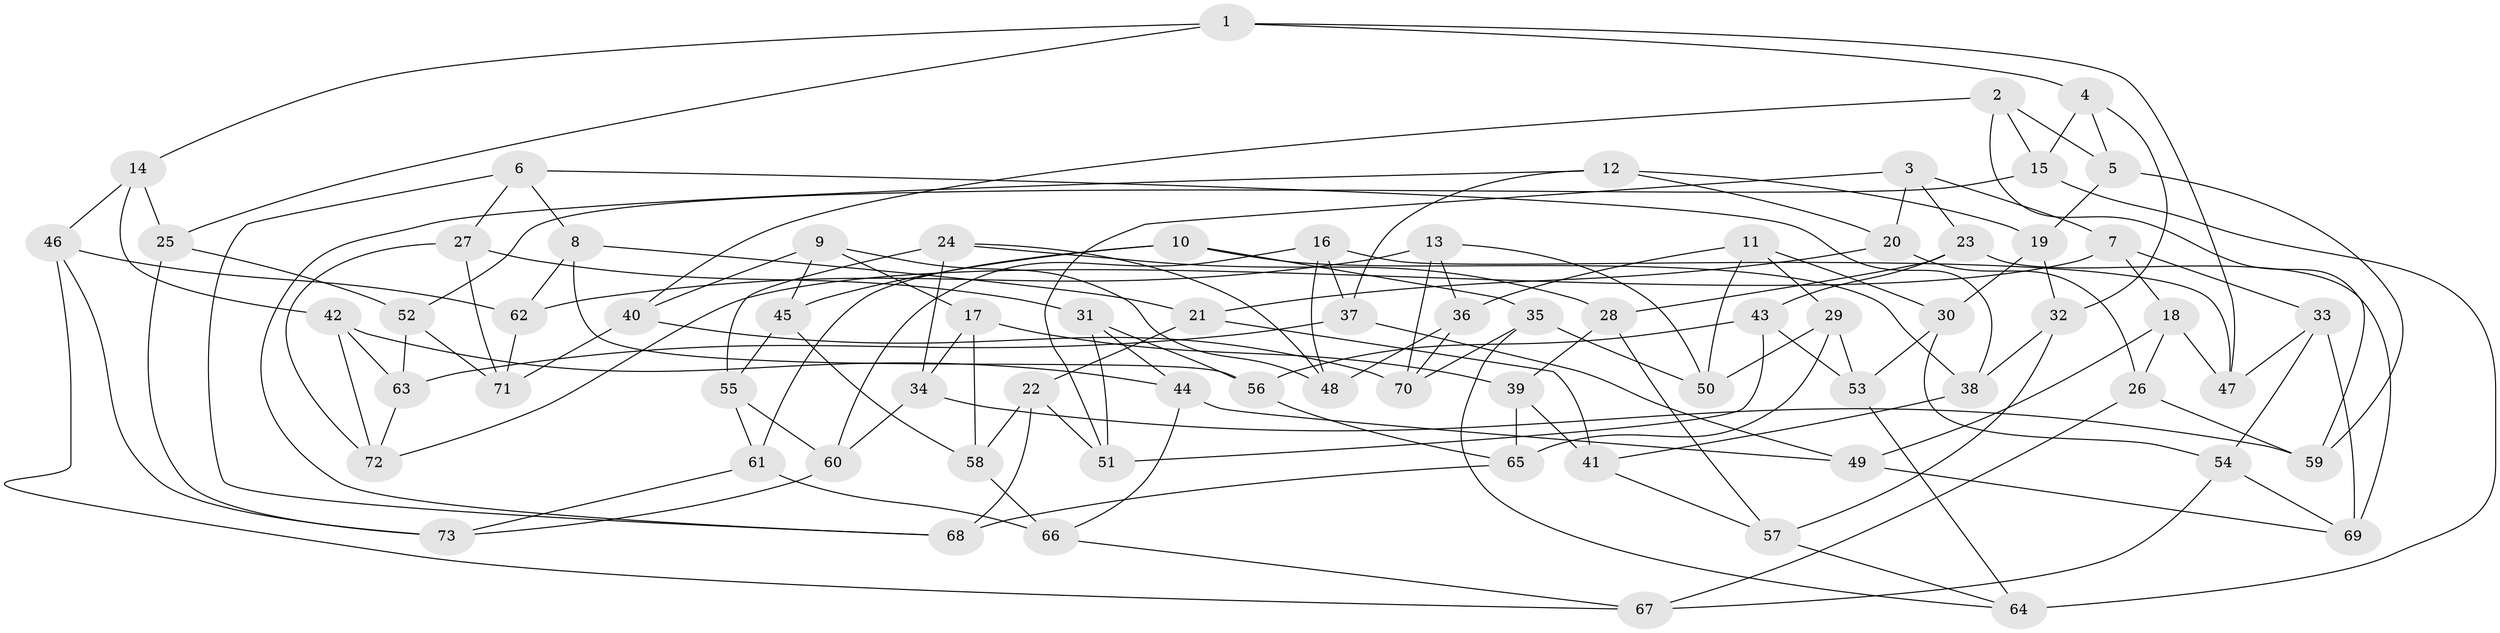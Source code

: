 // Generated by graph-tools (version 1.1) at 2025/16/03/09/25 04:16:35]
// undirected, 73 vertices, 146 edges
graph export_dot {
graph [start="1"]
  node [color=gray90,style=filled];
  1;
  2;
  3;
  4;
  5;
  6;
  7;
  8;
  9;
  10;
  11;
  12;
  13;
  14;
  15;
  16;
  17;
  18;
  19;
  20;
  21;
  22;
  23;
  24;
  25;
  26;
  27;
  28;
  29;
  30;
  31;
  32;
  33;
  34;
  35;
  36;
  37;
  38;
  39;
  40;
  41;
  42;
  43;
  44;
  45;
  46;
  47;
  48;
  49;
  50;
  51;
  52;
  53;
  54;
  55;
  56;
  57;
  58;
  59;
  60;
  61;
  62;
  63;
  64;
  65;
  66;
  67;
  68;
  69;
  70;
  71;
  72;
  73;
  1 -- 14;
  1 -- 4;
  1 -- 47;
  1 -- 25;
  2 -- 5;
  2 -- 59;
  2 -- 15;
  2 -- 40;
  3 -- 51;
  3 -- 7;
  3 -- 23;
  3 -- 20;
  4 -- 32;
  4 -- 15;
  4 -- 5;
  5 -- 59;
  5 -- 19;
  6 -- 27;
  6 -- 38;
  6 -- 68;
  6 -- 8;
  7 -- 72;
  7 -- 18;
  7 -- 33;
  8 -- 56;
  8 -- 21;
  8 -- 62;
  9 -- 48;
  9 -- 45;
  9 -- 40;
  9 -- 17;
  10 -- 35;
  10 -- 61;
  10 -- 45;
  10 -- 38;
  11 -- 29;
  11 -- 36;
  11 -- 30;
  11 -- 50;
  12 -- 37;
  12 -- 20;
  12 -- 68;
  12 -- 19;
  13 -- 70;
  13 -- 62;
  13 -- 50;
  13 -- 36;
  14 -- 46;
  14 -- 42;
  14 -- 25;
  15 -- 64;
  15 -- 52;
  16 -- 48;
  16 -- 37;
  16 -- 60;
  16 -- 47;
  17 -- 39;
  17 -- 34;
  17 -- 58;
  18 -- 49;
  18 -- 47;
  18 -- 26;
  19 -- 32;
  19 -- 30;
  20 -- 26;
  20 -- 21;
  21 -- 22;
  21 -- 41;
  22 -- 58;
  22 -- 68;
  22 -- 51;
  23 -- 69;
  23 -- 43;
  23 -- 28;
  24 -- 28;
  24 -- 48;
  24 -- 34;
  24 -- 55;
  25 -- 73;
  25 -- 52;
  26 -- 67;
  26 -- 59;
  27 -- 31;
  27 -- 71;
  27 -- 72;
  28 -- 57;
  28 -- 39;
  29 -- 50;
  29 -- 53;
  29 -- 65;
  30 -- 53;
  30 -- 54;
  31 -- 56;
  31 -- 44;
  31 -- 51;
  32 -- 38;
  32 -- 57;
  33 -- 69;
  33 -- 47;
  33 -- 54;
  34 -- 59;
  34 -- 60;
  35 -- 64;
  35 -- 70;
  35 -- 50;
  36 -- 70;
  36 -- 48;
  37 -- 63;
  37 -- 49;
  38 -- 41;
  39 -- 41;
  39 -- 65;
  40 -- 71;
  40 -- 70;
  41 -- 57;
  42 -- 63;
  42 -- 72;
  42 -- 44;
  43 -- 56;
  43 -- 53;
  43 -- 51;
  44 -- 49;
  44 -- 66;
  45 -- 55;
  45 -- 58;
  46 -- 73;
  46 -- 62;
  46 -- 67;
  49 -- 69;
  52 -- 63;
  52 -- 71;
  53 -- 64;
  54 -- 69;
  54 -- 67;
  55 -- 61;
  55 -- 60;
  56 -- 65;
  57 -- 64;
  58 -- 66;
  60 -- 73;
  61 -- 66;
  61 -- 73;
  62 -- 71;
  63 -- 72;
  65 -- 68;
  66 -- 67;
}
